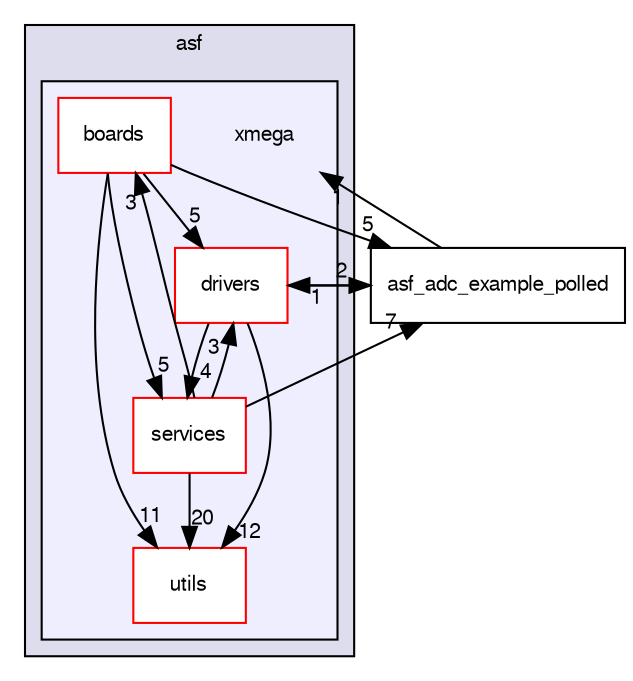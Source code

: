 digraph G {
  compound=true
  node [ fontsize="10", fontname="FreeSans"];
  edge [ labelfontsize="10", labelfontname="FreeSans"];
  subgraph clusterdir_78e98c194406f0564c155dc4e3a65e25 {
    graph [ bgcolor="#ddddee", pencolor="black", label="asf" fontname="FreeSans", fontsize="10", URL="dir_78e98c194406f0564c155dc4e3a65e25.html"]
  subgraph clusterdir_1bfdd21ed7956c05b9d05e75709f878b {
    graph [ bgcolor="#eeeeff", pencolor="black", label="" URL="dir_1bfdd21ed7956c05b9d05e75709f878b.html"];
    dir_1bfdd21ed7956c05b9d05e75709f878b [shape=plaintext label="xmega"];
    dir_ceaab40597b0bf8807a94aba0a007ee7 [shape=box label="boards" color="red" fillcolor="white" style="filled" URL="dir_ceaab40597b0bf8807a94aba0a007ee7.html"];
    dir_48d7c75bc2d65fbf40aa264a7dbfade3 [shape=box label="drivers" color="red" fillcolor="white" style="filled" URL="dir_48d7c75bc2d65fbf40aa264a7dbfade3.html"];
    dir_6df56000e9397a0e5b9a9ad92f20af68 [shape=box label="services" color="red" fillcolor="white" style="filled" URL="dir_6df56000e9397a0e5b9a9ad92f20af68.html"];
    dir_e74a7c641d1b032fbb218d42b422d49b [shape=box label="utils" color="red" fillcolor="white" style="filled" URL="dir_e74a7c641d1b032fbb218d42b422d49b.html"];
  }
  }
  dir_a3daf184e2a07ef4b49807f50f1e84df [shape=box label="asf_adc_example_polled" URL="dir_a3daf184e2a07ef4b49807f50f1e84df.html"];
  dir_48d7c75bc2d65fbf40aa264a7dbfade3->dir_a3daf184e2a07ef4b49807f50f1e84df [headlabel="2", labeldistance=1.5 headhref="dir_000009_000037.html"];
  dir_48d7c75bc2d65fbf40aa264a7dbfade3->dir_6df56000e9397a0e5b9a9ad92f20af68 [headlabel="4", labeldistance=1.5 headhref="dir_000009_000017.html"];
  dir_48d7c75bc2d65fbf40aa264a7dbfade3->dir_e74a7c641d1b032fbb218d42b422d49b [headlabel="12", labeldistance=1.5 headhref="dir_000009_000029.html"];
  dir_a3daf184e2a07ef4b49807f50f1e84df->dir_48d7c75bc2d65fbf40aa264a7dbfade3 [headlabel="1", labeldistance=1.5 headhref="dir_000037_000009.html"];
  dir_a3daf184e2a07ef4b49807f50f1e84df->dir_1bfdd21ed7956c05b9d05e75709f878b [headlabel="1", labeldistance=1.5 headhref="dir_000037_000001.html"];
  dir_6df56000e9397a0e5b9a9ad92f20af68->dir_48d7c75bc2d65fbf40aa264a7dbfade3 [headlabel="3", labeldistance=1.5 headhref="dir_000017_000009.html"];
  dir_6df56000e9397a0e5b9a9ad92f20af68->dir_a3daf184e2a07ef4b49807f50f1e84df [headlabel="7", labeldistance=1.5 headhref="dir_000017_000037.html"];
  dir_6df56000e9397a0e5b9a9ad92f20af68->dir_e74a7c641d1b032fbb218d42b422d49b [headlabel="20", labeldistance=1.5 headhref="dir_000017_000029.html"];
  dir_6df56000e9397a0e5b9a9ad92f20af68->dir_ceaab40597b0bf8807a94aba0a007ee7 [headlabel="3", labeldistance=1.5 headhref="dir_000017_000002.html"];
  dir_ceaab40597b0bf8807a94aba0a007ee7->dir_48d7c75bc2d65fbf40aa264a7dbfade3 [headlabel="5", labeldistance=1.5 headhref="dir_000002_000009.html"];
  dir_ceaab40597b0bf8807a94aba0a007ee7->dir_a3daf184e2a07ef4b49807f50f1e84df [headlabel="5", labeldistance=1.5 headhref="dir_000002_000037.html"];
  dir_ceaab40597b0bf8807a94aba0a007ee7->dir_6df56000e9397a0e5b9a9ad92f20af68 [headlabel="5", labeldistance=1.5 headhref="dir_000002_000017.html"];
  dir_ceaab40597b0bf8807a94aba0a007ee7->dir_e74a7c641d1b032fbb218d42b422d49b [headlabel="11", labeldistance=1.5 headhref="dir_000002_000029.html"];
}
